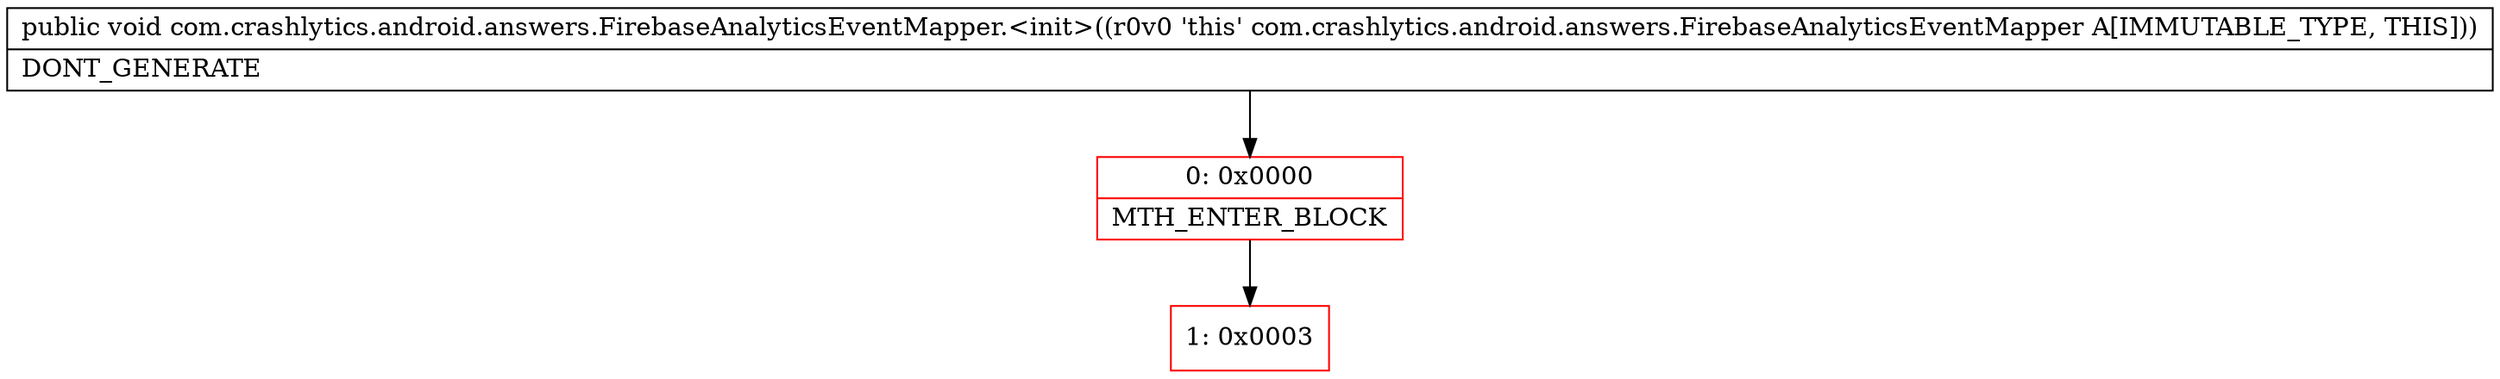 digraph "CFG forcom.crashlytics.android.answers.FirebaseAnalyticsEventMapper.\<init\>()V" {
subgraph cluster_Region_877888412 {
label = "R(0)";
node [shape=record,color=blue];
}
Node_0 [shape=record,color=red,label="{0\:\ 0x0000|MTH_ENTER_BLOCK\l}"];
Node_1 [shape=record,color=red,label="{1\:\ 0x0003}"];
MethodNode[shape=record,label="{public void com.crashlytics.android.answers.FirebaseAnalyticsEventMapper.\<init\>((r0v0 'this' com.crashlytics.android.answers.FirebaseAnalyticsEventMapper A[IMMUTABLE_TYPE, THIS]))  | DONT_GENERATE\l}"];
MethodNode -> Node_0;
Node_0 -> Node_1;
}

